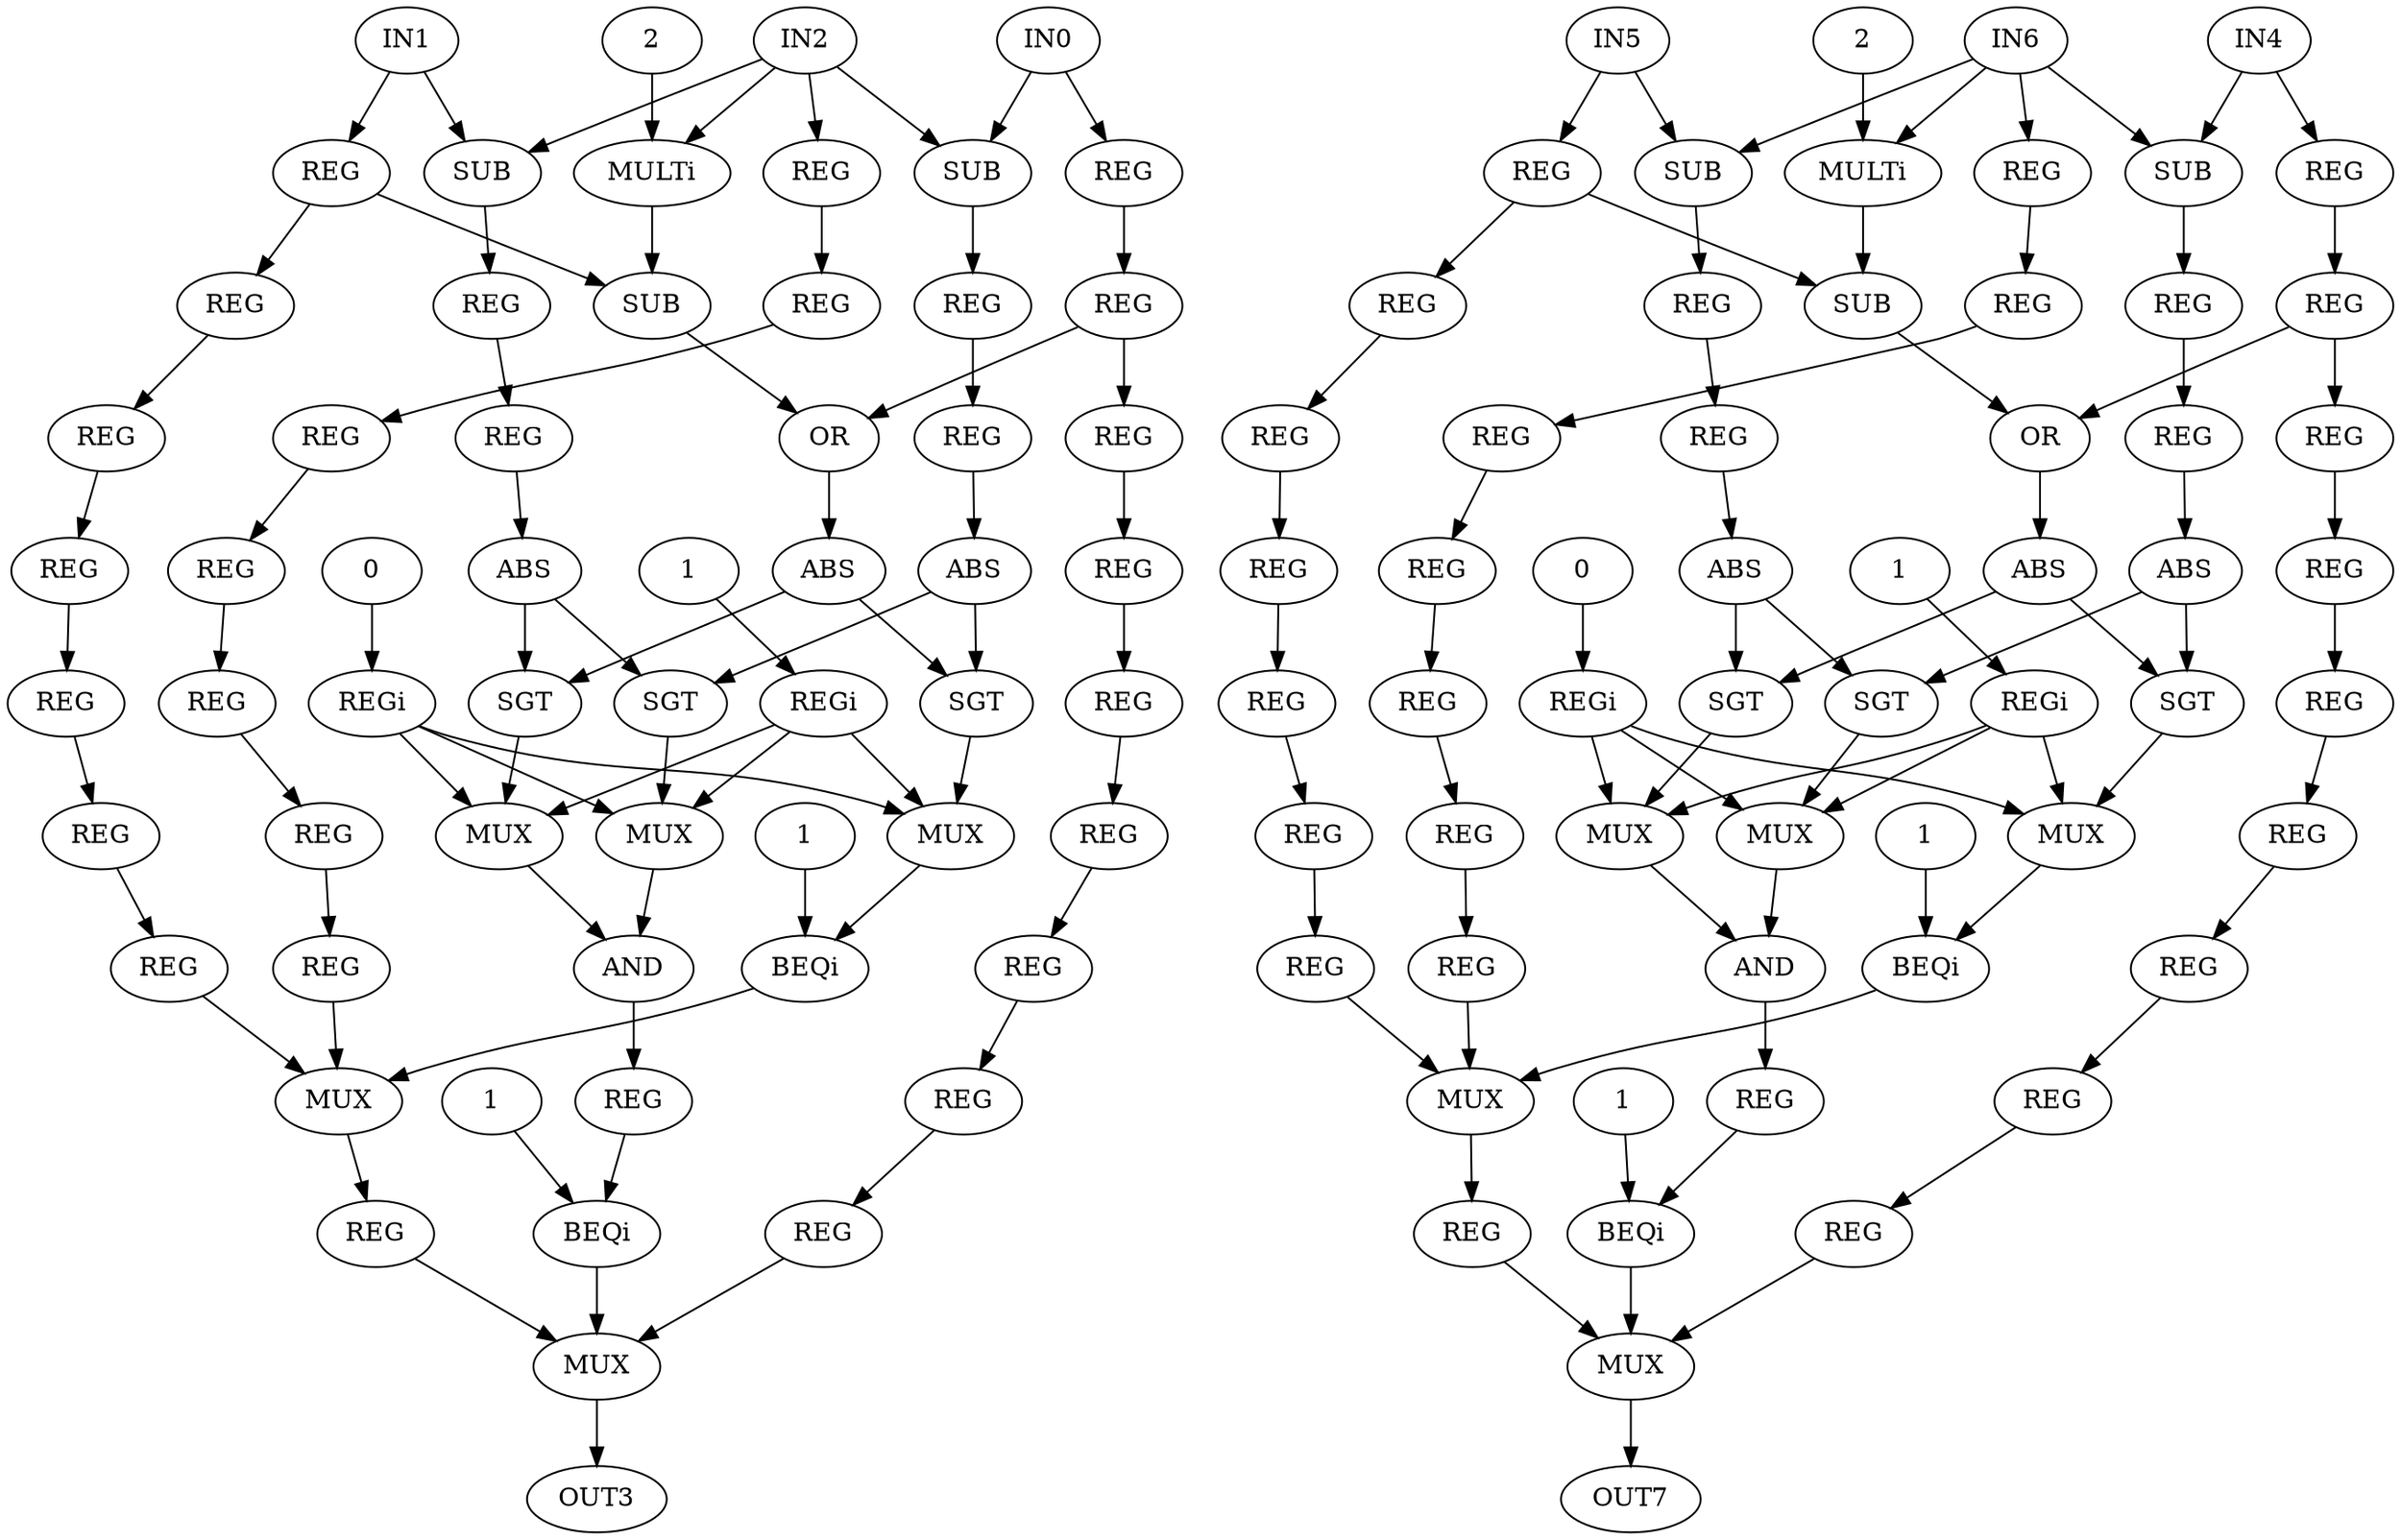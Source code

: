 digraph paeth{
 0 [ label = IN0 ]
 1 [ label = IN1 ]
 2 [ label = IN2 ]
 3 [ label = OUT3 ]
 4 [ label = IN4 ]
 5 [ label = IN5 ]
 6 [ label = IN6 ]
 7 [ label = OUT7 ]
 8 [ label = SUB]
 9 [ label = SUB]
 10 [ label = SUB]
 11 [ label = MULTi, VALUE = 2]
 "11.2"[ label = 2 ]
 12 [ label = OR]
 13 [ label = SGT]
 14 [ label = SGT]
 15 [ label = SGT]
 16 [ label = MUX]
 17 [ label = MUX]
 18 [ label = MUX]
 19 [ label = REGi, VALUE = 1]
 "19.1"[ label = 1 ]
 20 [ label = REGi, VALUE = 0]
 "20.0"[ label = 0 ]
 21 [ label = AND]
 22 [ label = REG]
 23 [ label = REG]
 24 [ label = REG]
 25 [ label = REG]
 26 [ label = ABS]
 27 [ label = ABS]
 28 [ label = ABS]
 29 [ label = BEQi, VALUE = 1]
 "29.1"[ label = 1 ]
 30 [ label = BEQi, VALUE = 1]
 "30.1"[ label = 1 ]
 31 [ label = MUX]
 32 [ label = REG]
 33 [ label = REG]
 34 [ label = REG]
 35 [ label = REG]
 36 [ label = REG]
 37 [ label = REG]
 38 [ label = REG]
 39 [ label = REG]
 40 [ label = REG]
 41 [ label = REG]
 42 [ label = REG]
 43 [ label = REG]
 44 [ label = REG]
 45 [ label = REG]
 46 [ label = REG]
 47 [ label = REG]
 48 [ label = REG]
 49 [ label = REG]
 50 [ label = REG]
 51 [ label = REG]
 52 [ label = REG]
 53 [ label = REG]
 54 [ label = REG]
 55 [ label = MUX]
 56 [ label = REG]
 57 [ label = REG]
 58 [ label = SUB]
 59 [ label = SUB]
 60 [ label = SUB]
 61 [ label = MULTi, VALUE = 2]
 "61.2"[ label = 2 ]
 62 [ label = OR]
 63 [ label = SGT]
 64 [ label = SGT]
 65 [ label = SGT]
 66 [ label = MUX]
 67 [ label = MUX]
 68 [ label = MUX]
 69 [ label = REGi, VALUE = 1]
 "69.1"[ label = 1 ]
 70 [ label = REGi, VALUE = 0]
 "70.0"[ label = 0 ]
 71 [ label = AND]
 72 [ label = REG]
 73 [ label = REG]
 74 [ label = REG]
 75 [ label = REG]
 76 [ label = ABS]
 77 [ label = ABS]
 78 [ label = ABS]
 79 [ label = BEQi, VALUE = 1]
 "79.1"[ label = 1 ]
 80 [ label = BEQi, VALUE = 1]
 "80.1"[ label = 1 ]
 81 [ label = MUX]
 82 [ label = REG]
 83 [ label = REG]
 84 [ label = REG]
 85 [ label = REG]
 86 [ label = REG]
 87 [ label = REG]
 88 [ label = REG]
 89 [ label = REG]
 90 [ label = REG]
 91 [ label = REG]
 92 [ label = REG]
 93 [ label = REG]
 94 [ label = REG]
 95 [ label = REG]
 96 [ label = REG]
 97 [ label = REG]
 98 [ label = REG]
 99 [ label = REG]
 100 [ label = REG]
 101 [ label = REG]
 102 [ label = REG]
 103 [ label = REG]
 104 [ label = REG]
 105 [ label = MUX]
 106 [ label = REG]
 107 [ label = REG]
 0 -> 32
 0 -> 8
 1 -> 41
 1 -> 9
 2 -> 48
 2 -> 8
 2 -> 9
 2 -> 11
 4 -> 82
 4 -> 58
 5 -> 91
 5 -> 59
 6 -> 98
 6 -> 58
 6 -> 59
 6 -> 61
 8 -> 22
 9 -> 24
 10 -> 12
 "11.2" -> 11
 11 -> 10
 12 -> 28
 13 -> 16
 14 -> 17
 15 -> 18
 16 -> 29
 17 -> 21
 18 -> 21
 "19.1" -> 19
 19 -> 16
 19 -> 17
 19 -> 18
 "20.0" -> 20
 20 -> 16
 20 -> 17
 20 -> 18
 21 -> 56
 22 -> 23
 23 -> 27
 24 -> 25
 25 -> 26
 26 -> 14
 26 -> 15
 27 -> 13
 27 -> 15
 28 -> 13
 28 -> 14
 "29.1" -> 29
 29 -> 31
 "30.1" -> 30
 30 -> 55
 31 -> 57
 32 -> 33
 33 -> 34
 33 -> 12
 34 -> 35
 35 -> 36
 36 -> 37
 37 -> 38
 38 -> 39
 39 -> 40
 40 -> 55
 41 -> 42
 41 -> 10
 42 -> 43
 43 -> 44
 44 -> 45
 45 -> 46
 46 -> 47
 47 -> 31
 48 -> 49
 49 -> 50
 50 -> 51
 51 -> 52
 52 -> 53
 53 -> 54
 54 -> 31
 55 -> 3
 56 -> 30
 57 -> 55
 58 -> 72
 59 -> 74
 60 -> 62
 "61.2" -> 61
 61 -> 60
 62 -> 78
 63 -> 66
 64 -> 67
 65 -> 68
 66 -> 79
 67 -> 71
 68 -> 71
 "69.1" -> 69
 69 -> 66
 69 -> 67
 69 -> 68
 "70.0" -> 70
 70 -> 66
 70 -> 67
 70 -> 68
 71 -> 106
 72 -> 73
 73 -> 77
 74 -> 75
 75 -> 76
 76 -> 64
 76 -> 65
 77 -> 63
 77 -> 65
 78 -> 63
 78 -> 64
 "79.1" -> 79
 79 -> 81
 "80.1" -> 80
 80 -> 105
 81 -> 107
 82 -> 83
 83 -> 84
 83 -> 62
 84 -> 85
 85 -> 86
 86 -> 87
 87 -> 88
 88 -> 89
 89 -> 90
 90 -> 105
 91 -> 92
 91 -> 60
 92 -> 93
 93 -> 94
 94 -> 95
 95 -> 96
 96 -> 97
 97 -> 81
 98 -> 99
 99 -> 100
 100 -> 101
 101 -> 102
 102 -> 103
 103 -> 104
 104 -> 81
 105 -> 7
 106 -> 80
 107 -> 105
}
